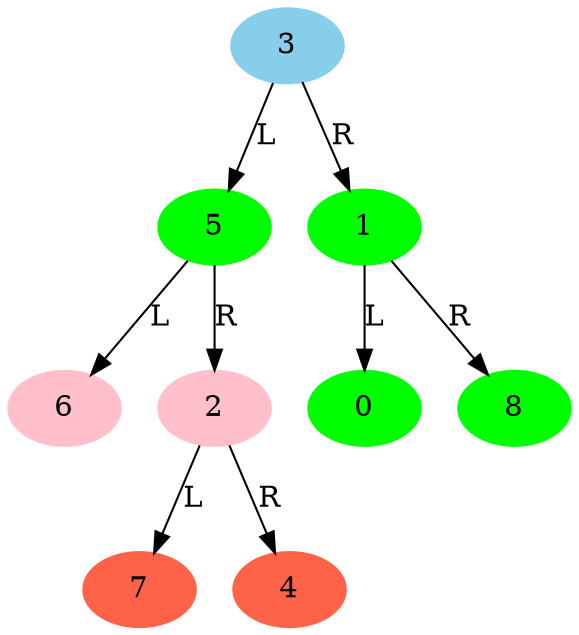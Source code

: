// Binary Tree
digraph {
	"0745bc40-1a20-11ea-867d-4074e04adad9" [label=3 color=skyblue style=filled]
	"0745bc41-1a20-11ea-b697-4074e04adad9" [label=5 color=green style=filled]
	"0745bc40-1a20-11ea-867d-4074e04adad9" -> "0745bc41-1a20-11ea-b697-4074e04adad9" [label=L]
	"0745bc42-1a20-11ea-80d3-4074e04adad9" [label=6 color=pink style=filled]
	"0745bc41-1a20-11ea-b697-4074e04adad9" -> "0745bc42-1a20-11ea-80d3-4074e04adad9" [label=L]
	"0745bc43-1a20-11ea-adb2-4074e04adad9" [label=2 color=pink style=filled]
	"0745bc41-1a20-11ea-b697-4074e04adad9" -> "0745bc43-1a20-11ea-adb2-4074e04adad9" [label=R]
	"0745bc44-1a20-11ea-98ea-4074e04adad9" [label=7 color=tomato style=filled]
	"0745bc43-1a20-11ea-adb2-4074e04adad9" -> "0745bc44-1a20-11ea-98ea-4074e04adad9" [label=L]
	"0745bc45-1a20-11ea-8428-4074e04adad9" [label=4 color=tomato style=filled]
	"0745bc43-1a20-11ea-adb2-4074e04adad9" -> "0745bc45-1a20-11ea-8428-4074e04adad9" [label=R]
	"0745bc46-1a20-11ea-ae01-4074e04adad9" [label=1 color=green style=filled]
	"0745bc40-1a20-11ea-867d-4074e04adad9" -> "0745bc46-1a20-11ea-ae01-4074e04adad9" [label=R]
	"0745bc47-1a20-11ea-9fa1-4074e04adad9" [label=0 color=green style=filled]
	"0745bc46-1a20-11ea-ae01-4074e04adad9" -> "0745bc47-1a20-11ea-9fa1-4074e04adad9" [label=L]
	"0745bc48-1a20-11ea-88e3-4074e04adad9" [label=8 color=green style=filled]
	"0745bc46-1a20-11ea-ae01-4074e04adad9" -> "0745bc48-1a20-11ea-88e3-4074e04adad9" [label=R]
}
